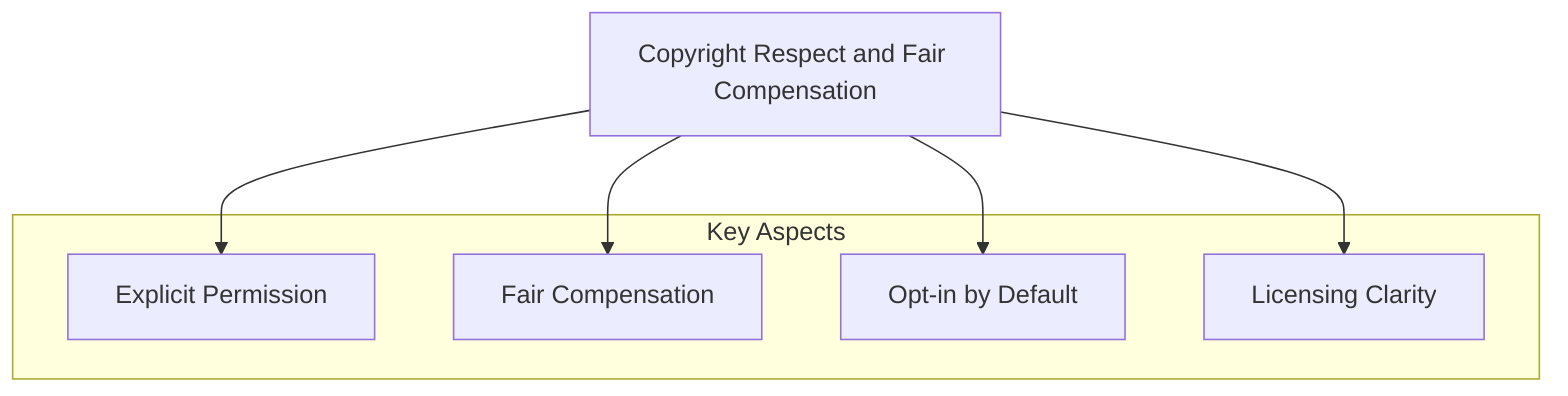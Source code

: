graph TD
  A[Copyright Respect and Fair Compensation]
  subgraph Key Aspects
    B[Explicit Permission]
    C[Fair Compensation]
    D[Opt-in by Default]
    E[Licensing Clarity]
  end
  A --> B
  A --> C
  A --> D
  A --> E